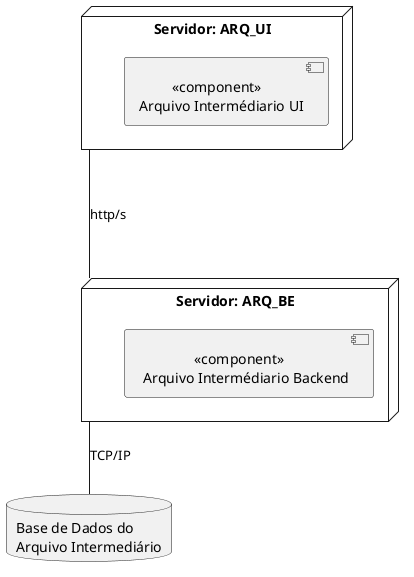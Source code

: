 @startuml

node "Servidor: ARQ_UI" as FE{
   component "         <<component>>\nArquivo Intermédiario UI" as UI
  
}

node "Servidor: ARQ_BE" as BE {
  component "               <<component>>\n Arquivo Intermédiario Backend" as Backend
}

database "Base de Dados do \nArquivo Intermediário" as BD {

}


FE---BE : http/s
BE--BD : TCP/IP

@enduml